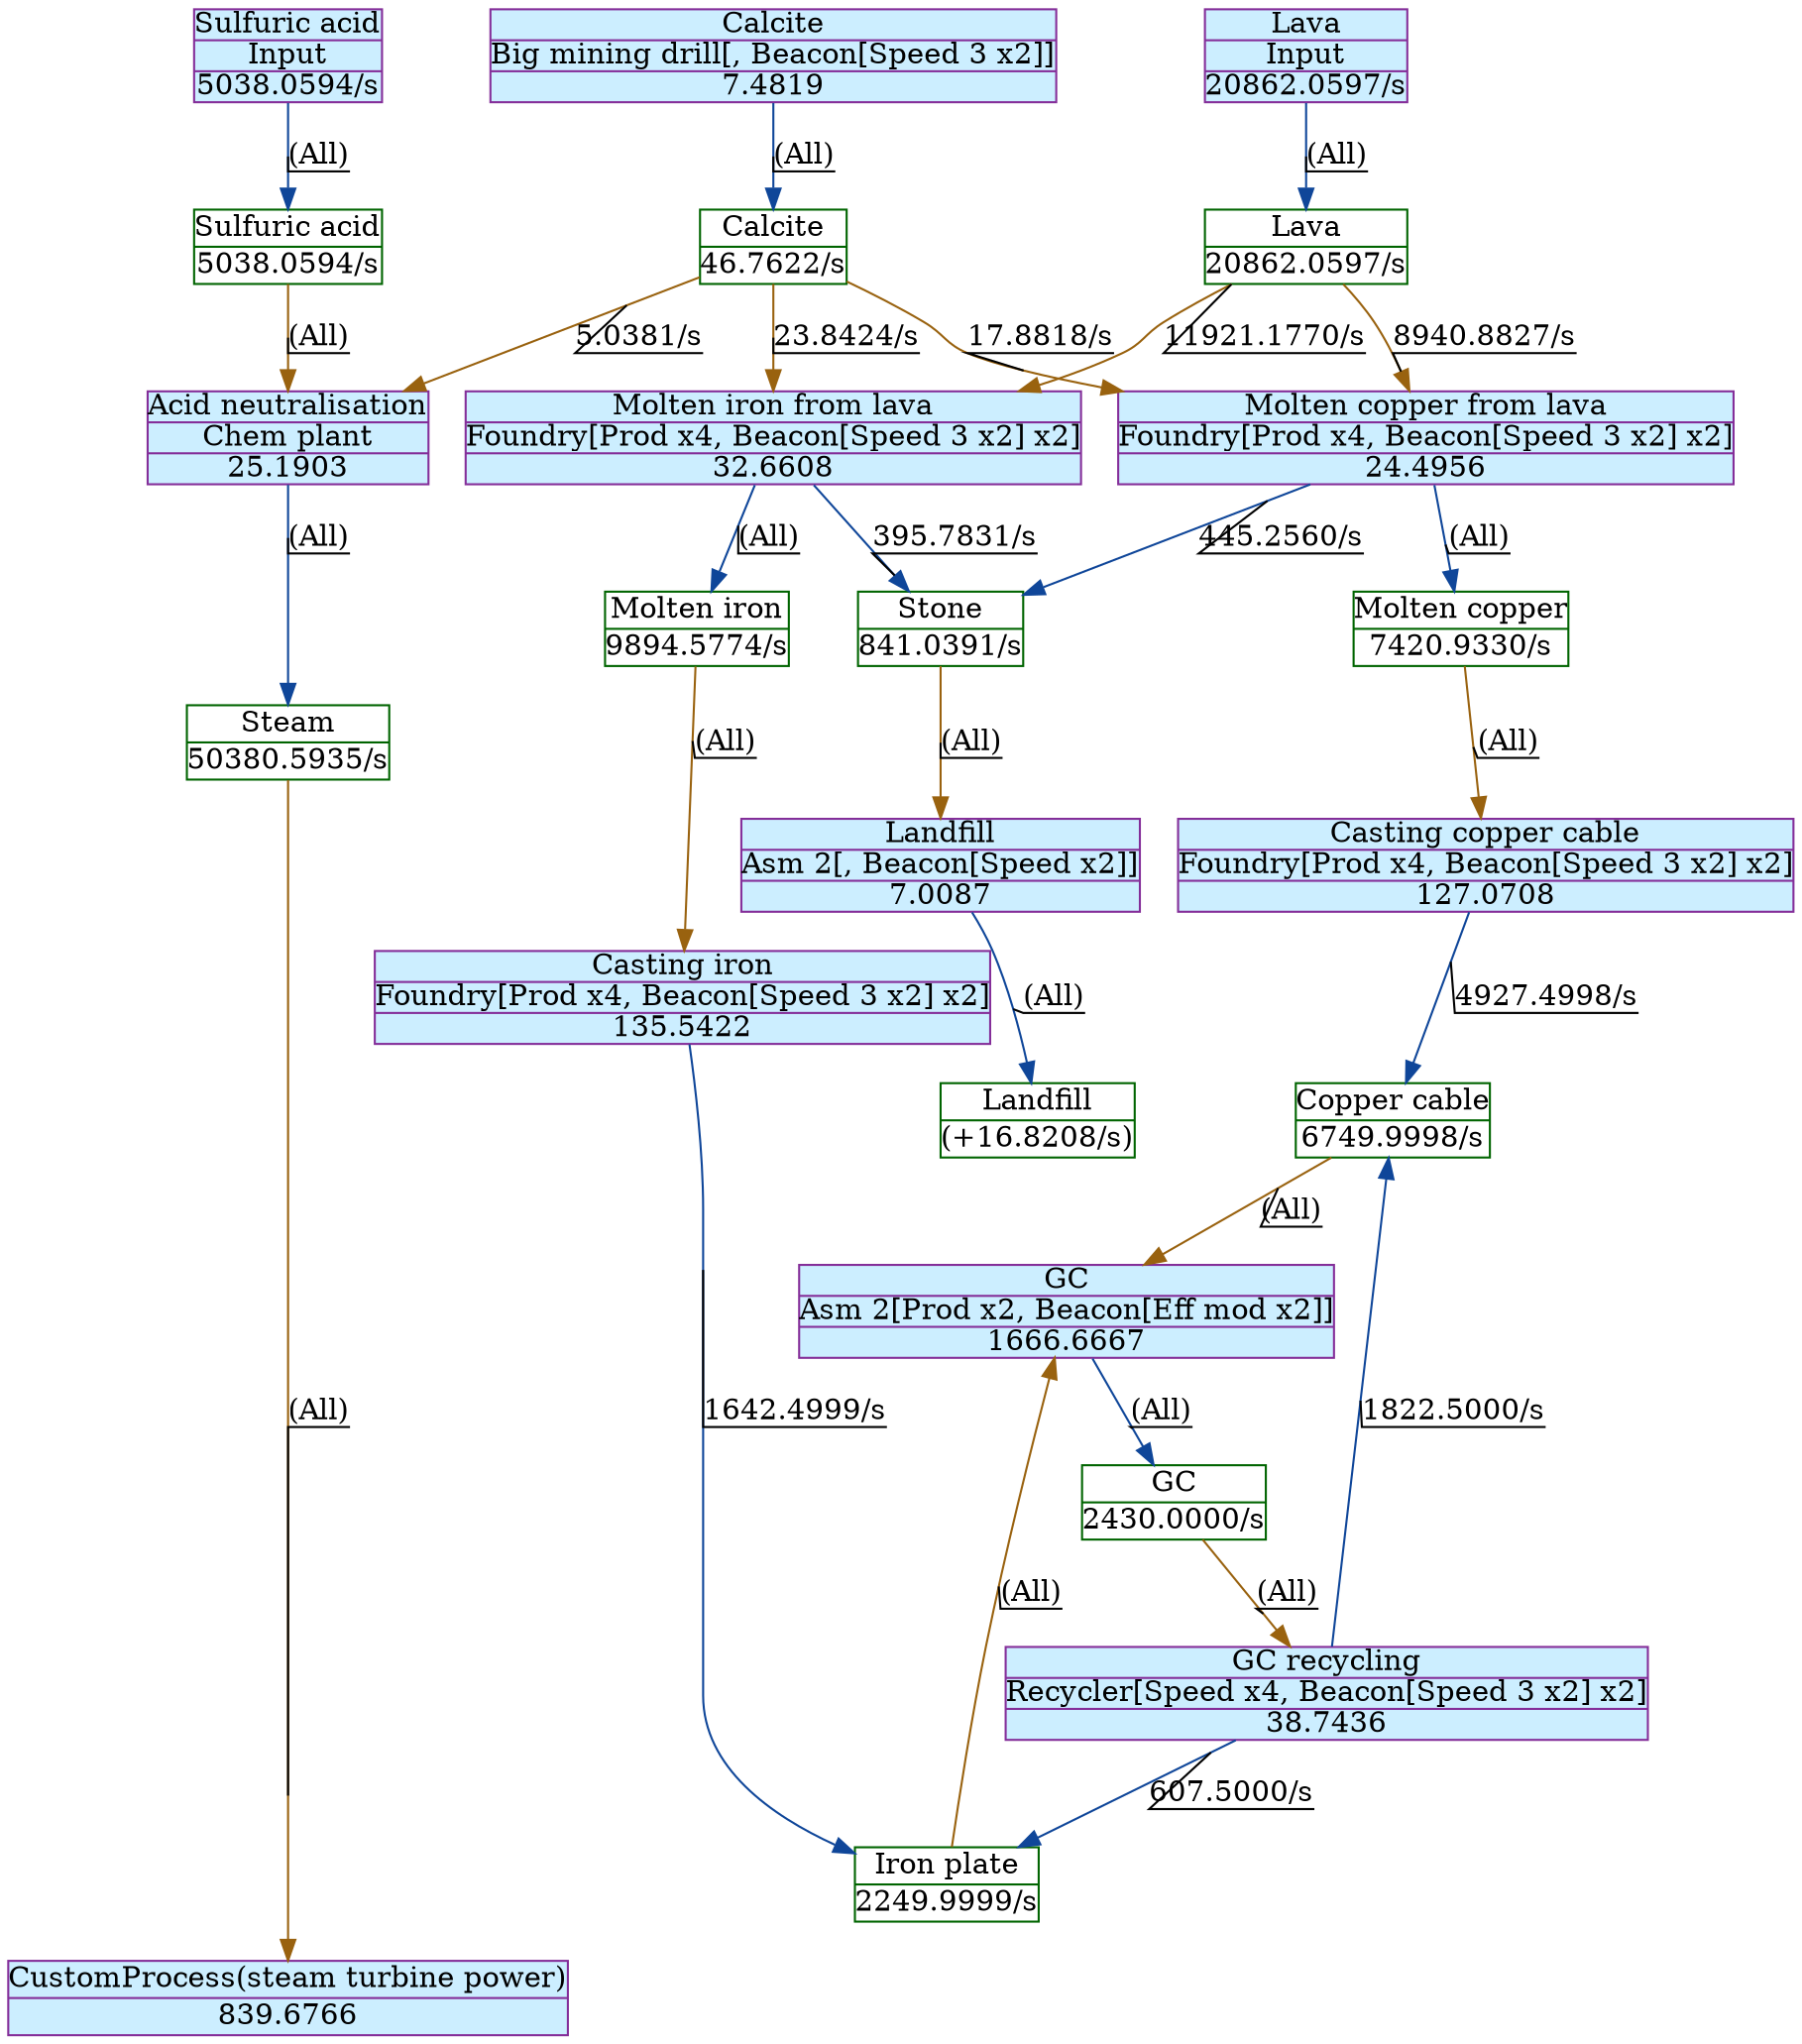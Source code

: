 digraph {
    layout="dot"
    concentrate=true
    node [shape="record"; margin=0]
    edge [decorate=true]
    0 [color="#006400"; label="{Copper cable|6749.9998/s}"]
    1 [color="#006400"; label="{Iron plate|2249.9999/s}"]
    2 [color="#006400"; label="{GC|2430.0000/s}"]
    3 [color="#006400"; label="{Steam|50380.5935/s}"]
    4 [color="#006400"; label="{Calcite|46.7622/s}"]
    5 [color="#006400"; label="{Sulfuric acid|5038.0594/s}"]
    6 [color="#006400"; label="{Lava|20862.0597/s}"]
    7 [color="#006400"; label="{Molten copper|7420.9330/s}"]
    8 [color="#006400"; label="{Landfill|(+16.8208/s)}"]
    9 [color="#006400"; label="{Stone|841.0391/s}"]
    10 [color="#006400"; label="{Molten iron|9894.5774/s}"]
    11 [style="filled"; color="#842e99"; fillcolor="#cceeff"; label="{GC|Asm 2[Prod x2, Beacon[Eff mod x2]]|1666.6667}"]
    12 [style="filled"; color="#842e99"; fillcolor="#cceeff"; label="{Acid neutralisation|Chem plant|25.1903}"]
    13 [style="filled"; color="#842e99"; fillcolor="#cceeff"; label="{Calcite|Big mining drill[, Beacon[Speed 3 x2]]|7.4819}"]
    14 [style="filled"; color="#842e99"; fillcolor="#cceeff"; label="{Sulfuric acid|Input|5038.0594/s}"]
    15 [style="filled"; color="#842e99"; fillcolor="#cceeff"; label="{Lava|Input|20862.0597/s}"]
    16 [style="filled"; color="#842e99"; fillcolor="#cceeff"; label="{Casting copper cable|Foundry[Prod x4, Beacon[Speed 3 x2] x2]|127.0708}"]
    17 [style="filled"; color="#842e99"; fillcolor="#cceeff"; label="{Landfill|Asm 2[, Beacon[Speed x2]]|7.0087}"]
    18 [style="filled"; color="#842e99"; fillcolor="#cceeff"; label="{Casting iron|Foundry[Prod x4, Beacon[Speed 3 x2] x2]|135.5422}"]
    19 [style="filled"; color="#842e99"; fillcolor="#cceeff"; label="{GC recycling|Recycler[Speed x4, Beacon[Speed 3 x2] x2]|38.7436}"]
    20 [style="filled"; color="#842e99"; fillcolor="#cceeff"; label="{Molten iron from lava|Foundry[Prod x4, Beacon[Speed 3 x2] x2]|32.6608}"]
    21 [style="filled"; color="#842e99"; fillcolor="#cceeff"; label="{Molten copper from lava|Foundry[Prod x4, Beacon[Speed 3 x2] x2]|24.4956}"]
    22 [style="filled"; color="#842e99"; fillcolor="#cceeff"; label="{CustomProcess(steam turbine power)|839.6766}"]
    0 -> 11 [color="#99620f"; label="(All)"]
    1 -> 11 [color="#99620f"; label="(All)"]
    2 -> 19 [color="#99620f"; label="(All)"]
    3 -> 22 [color="#99620f"; label="(All)"]
    4 -> 12 [color="#99620f"; label="5.0381/s
"]
    4 -> 20 [color="#99620f"; label="23.8424/s
"]
    4 -> 21 [color="#99620f"; label="17.8818/s
"]
    5 -> 12 [color="#99620f"; label="(All)"]
    6 -> 20 [color="#99620f"; label="11921.1770/s
"]
    6 -> 21 [color="#99620f"; label="8940.8827/s
"]
    7 -> 16 [color="#99620f"; label="(All)"]
    9 -> 17 [color="#99620f"; label="(All)"]
    10 -> 18 [color="#99620f"; label="(All)"]
    11 -> 2 [color="#0f4699"; label="(All)"]
    12 -> 3 [color="#0f4699"; label="(All)"]
    13 -> 4 [color="#0f4699"; label="(All)"]
    14 -> 5 [color="#0f4699"; label="(All)"]
    15 -> 6 [color="#0f4699"; label="(All)"]
    16 -> 0 [color="#0f4699"; label="4927.4998/s
"]
    17 -> 8 [color="#0f4699"; label="(All)"]
    18 -> 1 [color="#0f4699"; label="1642.4999/s
"]
    19 -> 0 [color="#0f4699"; label="1822.5000/s
"]
    19 -> 1 [color="#0f4699"; label="607.5000/s
"]
    20 -> 9 [color="#0f4699"; label="395.7831/s
"]
    20 -> 10 [color="#0f4699"; label="(All)"]
    21 -> 7 [color="#0f4699"; label="(All)"]
    21 -> 9 [color="#0f4699"; label="445.2560/s
"]
    subgraph {
        rank="source"
        13
        14
        15
    }
    subgraph {
        rank="sink"
        22
    }
}
